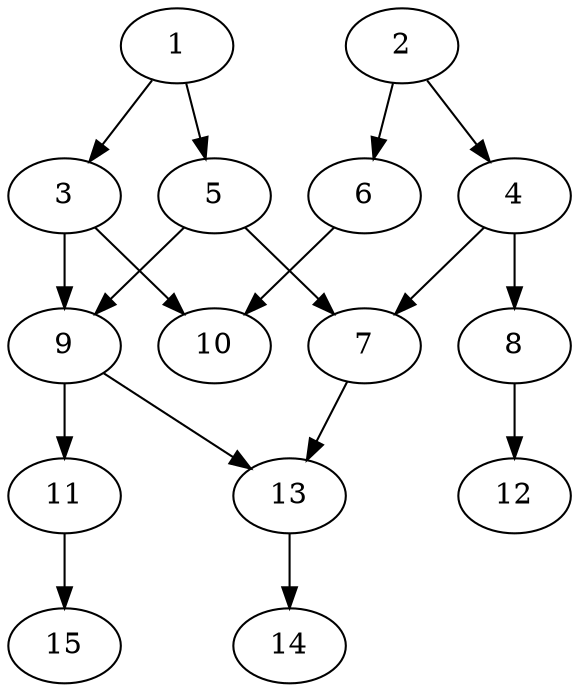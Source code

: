 // DAG automatically generated by daggen at Tue Aug  6 16:26:17 2019
// ./daggen --dot -n 15 --ccr 0.4 --fat 0.5 --regular 0.5 --density 0.5 --mindata 5242880 --maxdata 52428800 
digraph G {
  1 [size="46144000", alpha="0.19", expect_size="18457600"] 
  1 -> 3 [size ="18457600"]
  1 -> 5 [size ="18457600"]
  2 [size="77081600", alpha="0.16", expect_size="30832640"] 
  2 -> 4 [size ="30832640"]
  2 -> 6 [size ="30832640"]
  3 [size="81075200", alpha="0.19", expect_size="32430080"] 
  3 -> 9 [size ="32430080"]
  3 -> 10 [size ="32430080"]
  4 [size="85639680", alpha="0.18", expect_size="34255872"] 
  4 -> 7 [size ="34255872"]
  4 -> 8 [size ="34255872"]
  5 [size="79889920", alpha="0.18", expect_size="31955968"] 
  5 -> 7 [size ="31955968"]
  5 -> 9 [size ="31955968"]
  6 [size="27261440", alpha="0.02", expect_size="10904576"] 
  6 -> 10 [size ="10904576"]
  7 [size="24491520", alpha="0.01", expect_size="9796608"] 
  7 -> 13 [size ="9796608"]
  8 [size="15982080", alpha="0.09", expect_size="6392832"] 
  8 -> 12 [size ="6392832"]
  9 [size="112857600", alpha="0.15", expect_size="45143040"] 
  9 -> 11 [size ="45143040"]
  9 -> 13 [size ="45143040"]
  10 [size="108323840", alpha="0.06", expect_size="43329536"] 
  11 [size="80414720", alpha="0.10", expect_size="32165888"] 
  11 -> 15 [size ="32165888"]
  12 [size="73382400", alpha="0.05", expect_size="29352960"] 
  13 [size="52280320", alpha="0.12", expect_size="20912128"] 
  13 -> 14 [size ="20912128"]
  14 [size="46312960", alpha="0.12", expect_size="18525184"] 
  15 [size="35299840", alpha="0.05", expect_size="14119936"] 
}
